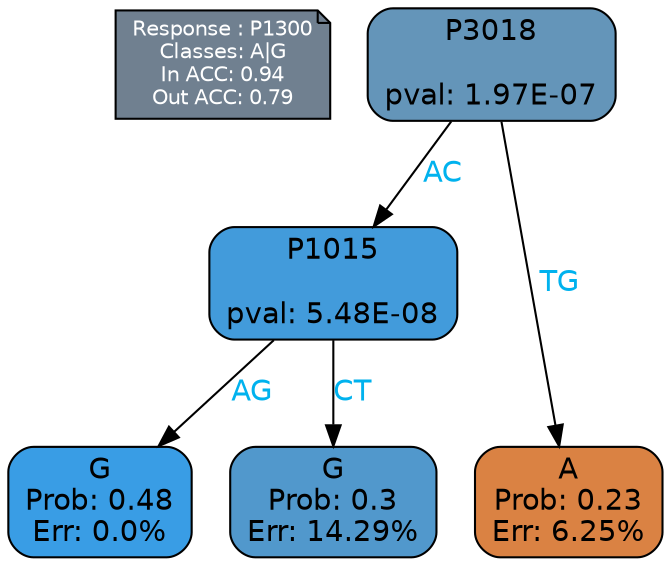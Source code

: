 digraph Tree {
node [shape=box, style="filled, rounded", color="black", fontname=helvetica] ;
graph [ranksep=equally, splines=polylines, bgcolor=transparent, dpi=600] ;
edge [fontname=helvetica] ;
LEGEND [label="Response : P1300
Classes: A|G
In ACC: 0.94
Out ACC: 0.79
",shape=note,align=left,style=filled,fillcolor="slategray",fontcolor="white",fontsize=10];1 [label="P3018

pval: 1.97E-07", fillcolor="#6495b9"] ;
2 [label="P1015

pval: 5.48E-08", fillcolor="#429bdb"] ;
3 [label="G
Prob: 0.48
Err: 0.0%", fillcolor="#399de5"] ;
4 [label="G
Prob: 0.3
Err: 14.29%", fillcolor="#5198cc"] ;
5 [label="A
Prob: 0.23
Err: 6.25%", fillcolor="#da8243"] ;
1 -> 2 [label="AC",fontcolor=deepskyblue2] ;
1 -> 5 [label="TG",fontcolor=deepskyblue2] ;
2 -> 3 [label="AG",fontcolor=deepskyblue2] ;
2 -> 4 [label="CT",fontcolor=deepskyblue2] ;
{rank = same; 3;4;5;}{rank = same; LEGEND;1;}}
